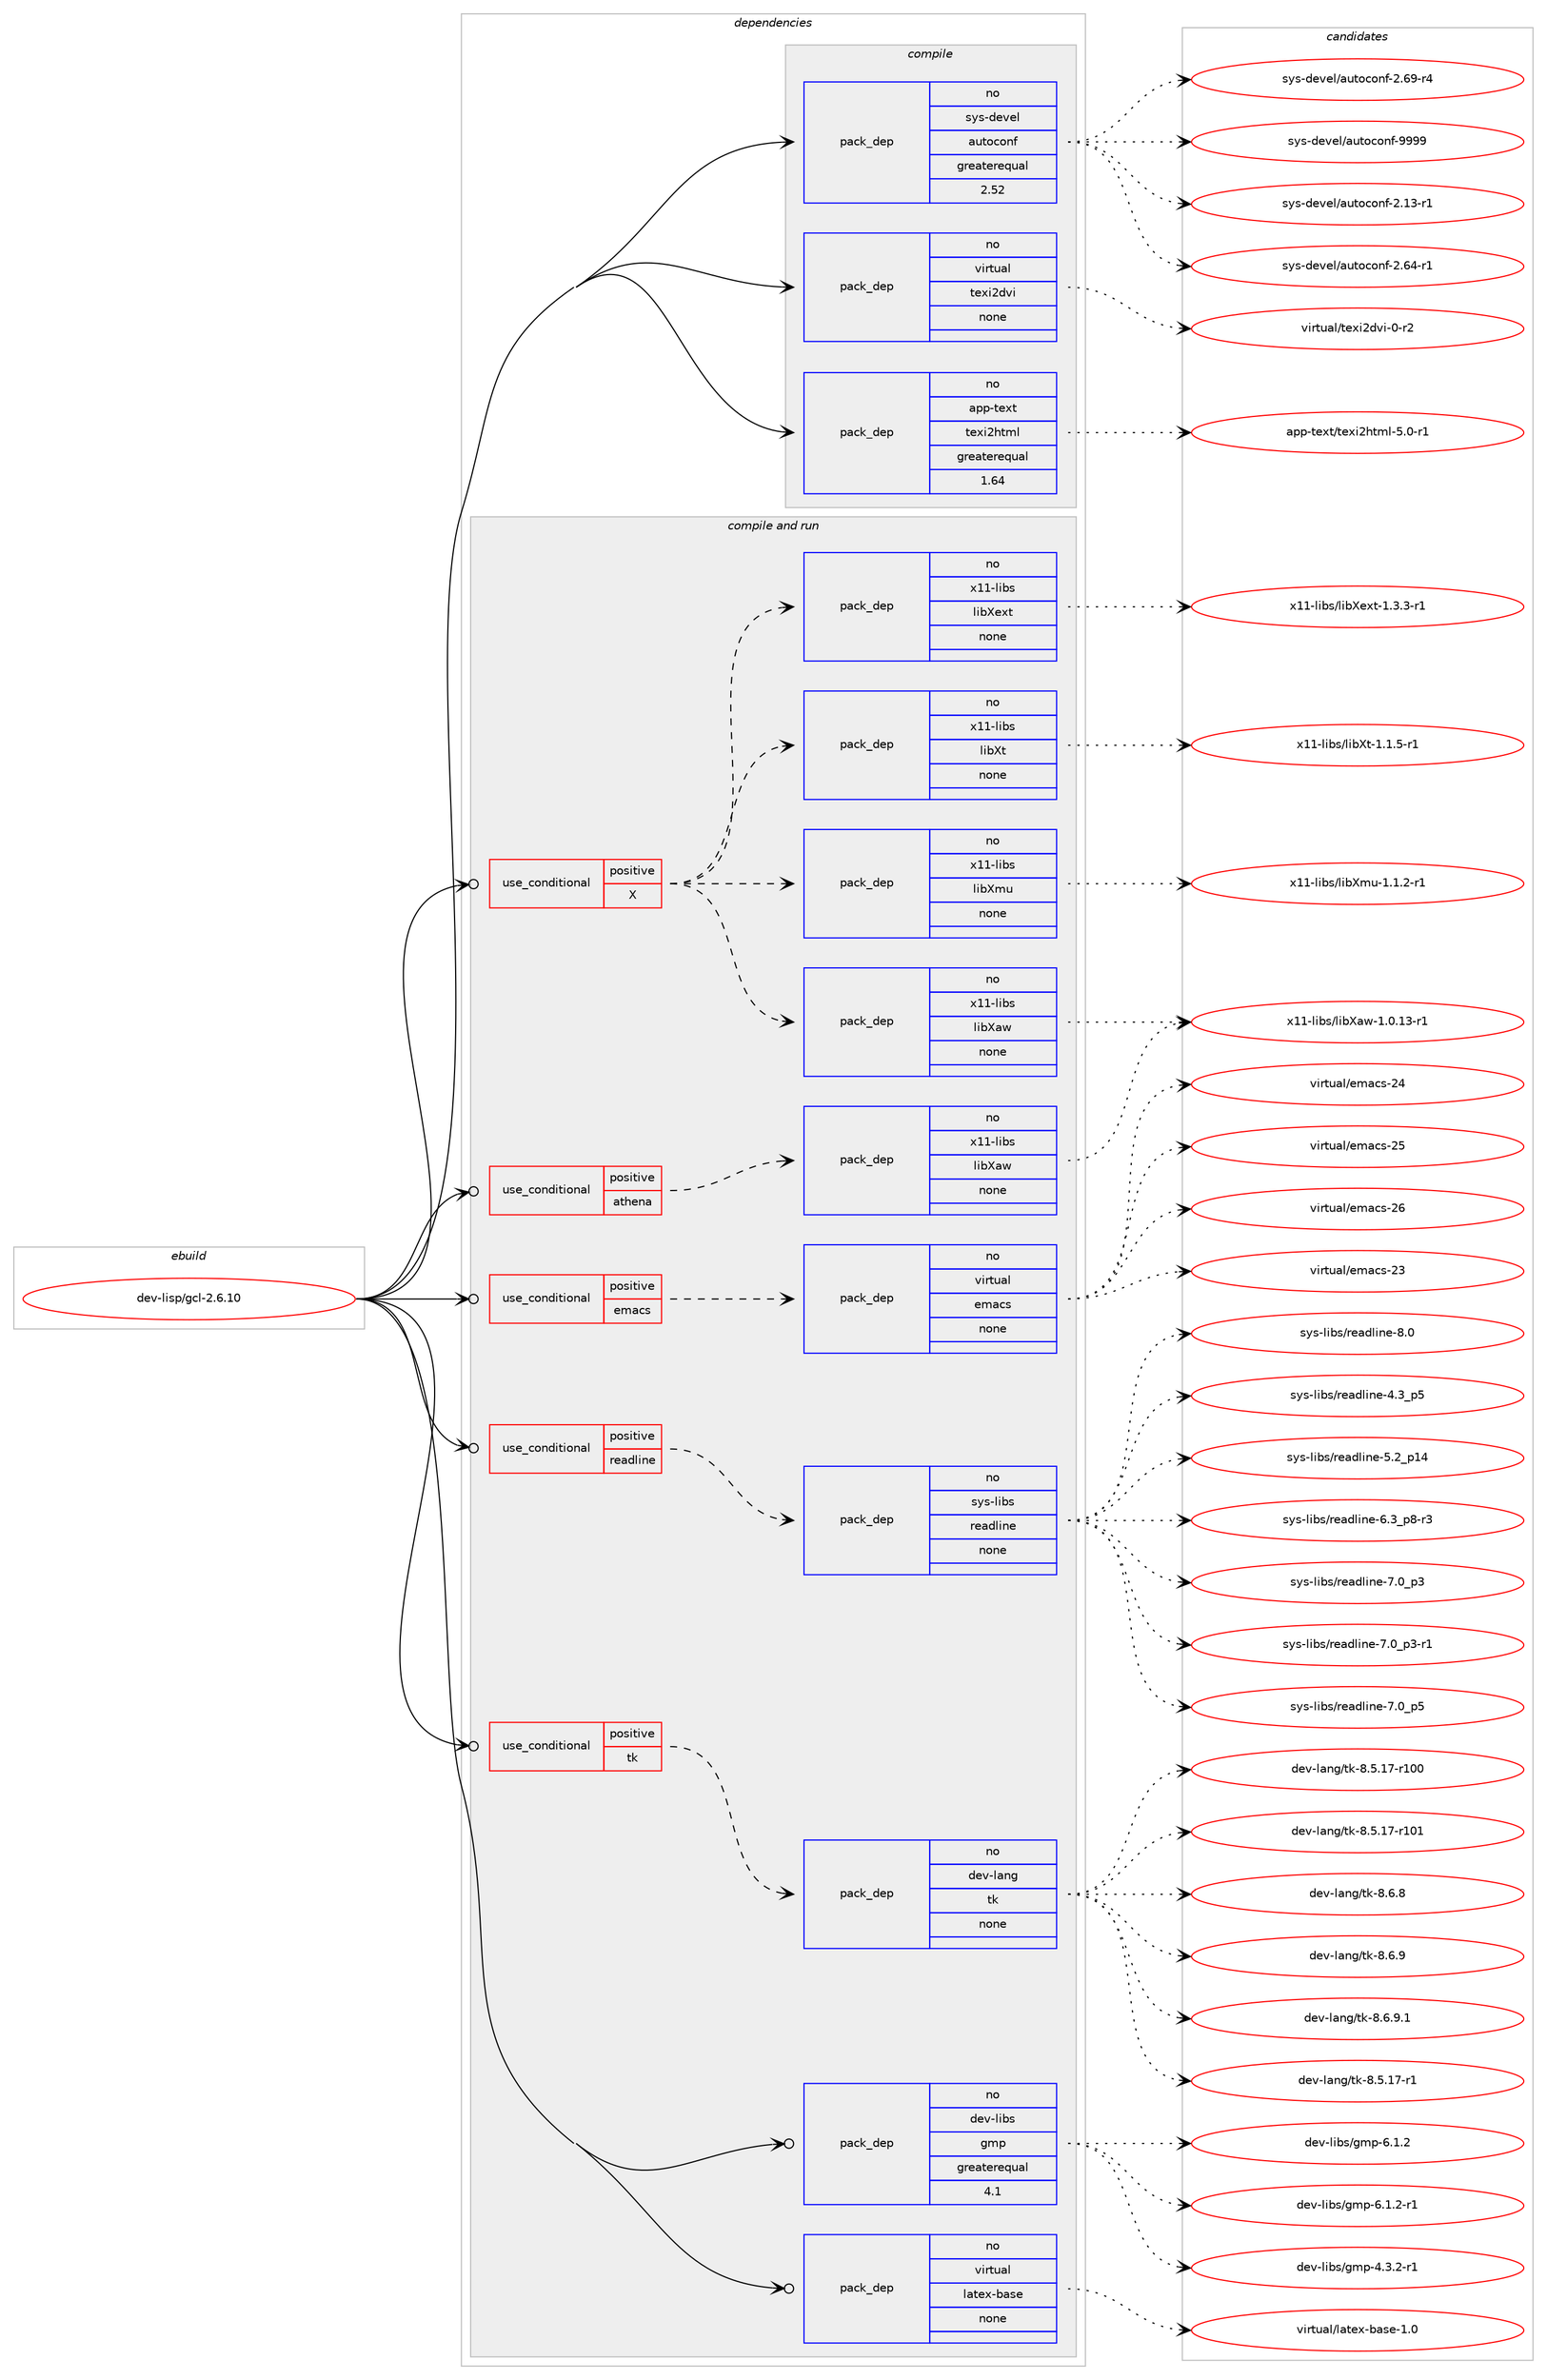 digraph prolog {

# *************
# Graph options
# *************

newrank=true;
concentrate=true;
compound=true;
graph [rankdir=LR,fontname=Helvetica,fontsize=10,ranksep=1.5];#, ranksep=2.5, nodesep=0.2];
edge  [arrowhead=vee];
node  [fontname=Helvetica,fontsize=10];

# **********
# The ebuild
# **********

subgraph cluster_leftcol {
color=gray;
rank=same;
label=<<i>ebuild</i>>;
id [label="dev-lisp/gcl-2.6.10", color=red, width=4, href="../dev-lisp/gcl-2.6.10.svg"];
}

# ****************
# The dependencies
# ****************

subgraph cluster_midcol {
color=gray;
label=<<i>dependencies</i>>;
subgraph cluster_compile {
fillcolor="#eeeeee";
style=filled;
label=<<i>compile</i>>;
subgraph pack983105 {
dependency1373436 [label=<<TABLE BORDER="0" CELLBORDER="1" CELLSPACING="0" CELLPADDING="4" WIDTH="220"><TR><TD ROWSPAN="6" CELLPADDING="30">pack_dep</TD></TR><TR><TD WIDTH="110">no</TD></TR><TR><TD>app-text</TD></TR><TR><TD>texi2html</TD></TR><TR><TD>greaterequal</TD></TR><TR><TD>1.64</TD></TR></TABLE>>, shape=none, color=blue];
}
id:e -> dependency1373436:w [weight=20,style="solid",arrowhead="vee"];
subgraph pack983106 {
dependency1373437 [label=<<TABLE BORDER="0" CELLBORDER="1" CELLSPACING="0" CELLPADDING="4" WIDTH="220"><TR><TD ROWSPAN="6" CELLPADDING="30">pack_dep</TD></TR><TR><TD WIDTH="110">no</TD></TR><TR><TD>sys-devel</TD></TR><TR><TD>autoconf</TD></TR><TR><TD>greaterequal</TD></TR><TR><TD>2.52</TD></TR></TABLE>>, shape=none, color=blue];
}
id:e -> dependency1373437:w [weight=20,style="solid",arrowhead="vee"];
subgraph pack983107 {
dependency1373438 [label=<<TABLE BORDER="0" CELLBORDER="1" CELLSPACING="0" CELLPADDING="4" WIDTH="220"><TR><TD ROWSPAN="6" CELLPADDING="30">pack_dep</TD></TR><TR><TD WIDTH="110">no</TD></TR><TR><TD>virtual</TD></TR><TR><TD>texi2dvi</TD></TR><TR><TD>none</TD></TR><TR><TD></TD></TR></TABLE>>, shape=none, color=blue];
}
id:e -> dependency1373438:w [weight=20,style="solid",arrowhead="vee"];
}
subgraph cluster_compileandrun {
fillcolor="#eeeeee";
style=filled;
label=<<i>compile and run</i>>;
subgraph cond367321 {
dependency1373439 [label=<<TABLE BORDER="0" CELLBORDER="1" CELLSPACING="0" CELLPADDING="4"><TR><TD ROWSPAN="3" CELLPADDING="10">use_conditional</TD></TR><TR><TD>positive</TD></TR><TR><TD>X</TD></TR></TABLE>>, shape=none, color=red];
subgraph pack983108 {
dependency1373440 [label=<<TABLE BORDER="0" CELLBORDER="1" CELLSPACING="0" CELLPADDING="4" WIDTH="220"><TR><TD ROWSPAN="6" CELLPADDING="30">pack_dep</TD></TR><TR><TD WIDTH="110">no</TD></TR><TR><TD>x11-libs</TD></TR><TR><TD>libXt</TD></TR><TR><TD>none</TD></TR><TR><TD></TD></TR></TABLE>>, shape=none, color=blue];
}
dependency1373439:e -> dependency1373440:w [weight=20,style="dashed",arrowhead="vee"];
subgraph pack983109 {
dependency1373441 [label=<<TABLE BORDER="0" CELLBORDER="1" CELLSPACING="0" CELLPADDING="4" WIDTH="220"><TR><TD ROWSPAN="6" CELLPADDING="30">pack_dep</TD></TR><TR><TD WIDTH="110">no</TD></TR><TR><TD>x11-libs</TD></TR><TR><TD>libXext</TD></TR><TR><TD>none</TD></TR><TR><TD></TD></TR></TABLE>>, shape=none, color=blue];
}
dependency1373439:e -> dependency1373441:w [weight=20,style="dashed",arrowhead="vee"];
subgraph pack983110 {
dependency1373442 [label=<<TABLE BORDER="0" CELLBORDER="1" CELLSPACING="0" CELLPADDING="4" WIDTH="220"><TR><TD ROWSPAN="6" CELLPADDING="30">pack_dep</TD></TR><TR><TD WIDTH="110">no</TD></TR><TR><TD>x11-libs</TD></TR><TR><TD>libXmu</TD></TR><TR><TD>none</TD></TR><TR><TD></TD></TR></TABLE>>, shape=none, color=blue];
}
dependency1373439:e -> dependency1373442:w [weight=20,style="dashed",arrowhead="vee"];
subgraph pack983111 {
dependency1373443 [label=<<TABLE BORDER="0" CELLBORDER="1" CELLSPACING="0" CELLPADDING="4" WIDTH="220"><TR><TD ROWSPAN="6" CELLPADDING="30">pack_dep</TD></TR><TR><TD WIDTH="110">no</TD></TR><TR><TD>x11-libs</TD></TR><TR><TD>libXaw</TD></TR><TR><TD>none</TD></TR><TR><TD></TD></TR></TABLE>>, shape=none, color=blue];
}
dependency1373439:e -> dependency1373443:w [weight=20,style="dashed",arrowhead="vee"];
}
id:e -> dependency1373439:w [weight=20,style="solid",arrowhead="odotvee"];
subgraph cond367322 {
dependency1373444 [label=<<TABLE BORDER="0" CELLBORDER="1" CELLSPACING="0" CELLPADDING="4"><TR><TD ROWSPAN="3" CELLPADDING="10">use_conditional</TD></TR><TR><TD>positive</TD></TR><TR><TD>athena</TD></TR></TABLE>>, shape=none, color=red];
subgraph pack983112 {
dependency1373445 [label=<<TABLE BORDER="0" CELLBORDER="1" CELLSPACING="0" CELLPADDING="4" WIDTH="220"><TR><TD ROWSPAN="6" CELLPADDING="30">pack_dep</TD></TR><TR><TD WIDTH="110">no</TD></TR><TR><TD>x11-libs</TD></TR><TR><TD>libXaw</TD></TR><TR><TD>none</TD></TR><TR><TD></TD></TR></TABLE>>, shape=none, color=blue];
}
dependency1373444:e -> dependency1373445:w [weight=20,style="dashed",arrowhead="vee"];
}
id:e -> dependency1373444:w [weight=20,style="solid",arrowhead="odotvee"];
subgraph cond367323 {
dependency1373446 [label=<<TABLE BORDER="0" CELLBORDER="1" CELLSPACING="0" CELLPADDING="4"><TR><TD ROWSPAN="3" CELLPADDING="10">use_conditional</TD></TR><TR><TD>positive</TD></TR><TR><TD>emacs</TD></TR></TABLE>>, shape=none, color=red];
subgraph pack983113 {
dependency1373447 [label=<<TABLE BORDER="0" CELLBORDER="1" CELLSPACING="0" CELLPADDING="4" WIDTH="220"><TR><TD ROWSPAN="6" CELLPADDING="30">pack_dep</TD></TR><TR><TD WIDTH="110">no</TD></TR><TR><TD>virtual</TD></TR><TR><TD>emacs</TD></TR><TR><TD>none</TD></TR><TR><TD></TD></TR></TABLE>>, shape=none, color=blue];
}
dependency1373446:e -> dependency1373447:w [weight=20,style="dashed",arrowhead="vee"];
}
id:e -> dependency1373446:w [weight=20,style="solid",arrowhead="odotvee"];
subgraph cond367324 {
dependency1373448 [label=<<TABLE BORDER="0" CELLBORDER="1" CELLSPACING="0" CELLPADDING="4"><TR><TD ROWSPAN="3" CELLPADDING="10">use_conditional</TD></TR><TR><TD>positive</TD></TR><TR><TD>readline</TD></TR></TABLE>>, shape=none, color=red];
subgraph pack983114 {
dependency1373449 [label=<<TABLE BORDER="0" CELLBORDER="1" CELLSPACING="0" CELLPADDING="4" WIDTH="220"><TR><TD ROWSPAN="6" CELLPADDING="30">pack_dep</TD></TR><TR><TD WIDTH="110">no</TD></TR><TR><TD>sys-libs</TD></TR><TR><TD>readline</TD></TR><TR><TD>none</TD></TR><TR><TD></TD></TR></TABLE>>, shape=none, color=blue];
}
dependency1373448:e -> dependency1373449:w [weight=20,style="dashed",arrowhead="vee"];
}
id:e -> dependency1373448:w [weight=20,style="solid",arrowhead="odotvee"];
subgraph cond367325 {
dependency1373450 [label=<<TABLE BORDER="0" CELLBORDER="1" CELLSPACING="0" CELLPADDING="4"><TR><TD ROWSPAN="3" CELLPADDING="10">use_conditional</TD></TR><TR><TD>positive</TD></TR><TR><TD>tk</TD></TR></TABLE>>, shape=none, color=red];
subgraph pack983115 {
dependency1373451 [label=<<TABLE BORDER="0" CELLBORDER="1" CELLSPACING="0" CELLPADDING="4" WIDTH="220"><TR><TD ROWSPAN="6" CELLPADDING="30">pack_dep</TD></TR><TR><TD WIDTH="110">no</TD></TR><TR><TD>dev-lang</TD></TR><TR><TD>tk</TD></TR><TR><TD>none</TD></TR><TR><TD></TD></TR></TABLE>>, shape=none, color=blue];
}
dependency1373450:e -> dependency1373451:w [weight=20,style="dashed",arrowhead="vee"];
}
id:e -> dependency1373450:w [weight=20,style="solid",arrowhead="odotvee"];
subgraph pack983116 {
dependency1373452 [label=<<TABLE BORDER="0" CELLBORDER="1" CELLSPACING="0" CELLPADDING="4" WIDTH="220"><TR><TD ROWSPAN="6" CELLPADDING="30">pack_dep</TD></TR><TR><TD WIDTH="110">no</TD></TR><TR><TD>dev-libs</TD></TR><TR><TD>gmp</TD></TR><TR><TD>greaterequal</TD></TR><TR><TD>4.1</TD></TR></TABLE>>, shape=none, color=blue];
}
id:e -> dependency1373452:w [weight=20,style="solid",arrowhead="odotvee"];
subgraph pack983117 {
dependency1373453 [label=<<TABLE BORDER="0" CELLBORDER="1" CELLSPACING="0" CELLPADDING="4" WIDTH="220"><TR><TD ROWSPAN="6" CELLPADDING="30">pack_dep</TD></TR><TR><TD WIDTH="110">no</TD></TR><TR><TD>virtual</TD></TR><TR><TD>latex-base</TD></TR><TR><TD>none</TD></TR><TR><TD></TD></TR></TABLE>>, shape=none, color=blue];
}
id:e -> dependency1373453:w [weight=20,style="solid",arrowhead="odotvee"];
}
subgraph cluster_run {
fillcolor="#eeeeee";
style=filled;
label=<<i>run</i>>;
}
}

# **************
# The candidates
# **************

subgraph cluster_choices {
rank=same;
color=gray;
label=<<i>candidates</i>>;

subgraph choice983105 {
color=black;
nodesep=1;
choice97112112451161011201164711610112010550104116109108455346484511449 [label="app-text/texi2html-5.0-r1", color=red, width=4,href="../app-text/texi2html-5.0-r1.svg"];
dependency1373436:e -> choice97112112451161011201164711610112010550104116109108455346484511449:w [style=dotted,weight="100"];
}
subgraph choice983106 {
color=black;
nodesep=1;
choice1151211154510010111810110847971171161119911111010245504649514511449 [label="sys-devel/autoconf-2.13-r1", color=red, width=4,href="../sys-devel/autoconf-2.13-r1.svg"];
choice1151211154510010111810110847971171161119911111010245504654524511449 [label="sys-devel/autoconf-2.64-r1", color=red, width=4,href="../sys-devel/autoconf-2.64-r1.svg"];
choice1151211154510010111810110847971171161119911111010245504654574511452 [label="sys-devel/autoconf-2.69-r4", color=red, width=4,href="../sys-devel/autoconf-2.69-r4.svg"];
choice115121115451001011181011084797117116111991111101024557575757 [label="sys-devel/autoconf-9999", color=red, width=4,href="../sys-devel/autoconf-9999.svg"];
dependency1373437:e -> choice1151211154510010111810110847971171161119911111010245504649514511449:w [style=dotted,weight="100"];
dependency1373437:e -> choice1151211154510010111810110847971171161119911111010245504654524511449:w [style=dotted,weight="100"];
dependency1373437:e -> choice1151211154510010111810110847971171161119911111010245504654574511452:w [style=dotted,weight="100"];
dependency1373437:e -> choice115121115451001011181011084797117116111991111101024557575757:w [style=dotted,weight="100"];
}
subgraph choice983107 {
color=black;
nodesep=1;
choice11810511411611797108471161011201055010011810545484511450 [label="virtual/texi2dvi-0-r2", color=red, width=4,href="../virtual/texi2dvi-0-r2.svg"];
dependency1373438:e -> choice11810511411611797108471161011201055010011810545484511450:w [style=dotted,weight="100"];
}
subgraph choice983108 {
color=black;
nodesep=1;
choice120494945108105981154710810598881164549464946534511449 [label="x11-libs/libXt-1.1.5-r1", color=red, width=4,href="../x11-libs/libXt-1.1.5-r1.svg"];
dependency1373440:e -> choice120494945108105981154710810598881164549464946534511449:w [style=dotted,weight="100"];
}
subgraph choice983109 {
color=black;
nodesep=1;
choice120494945108105981154710810598881011201164549465146514511449 [label="x11-libs/libXext-1.3.3-r1", color=red, width=4,href="../x11-libs/libXext-1.3.3-r1.svg"];
dependency1373441:e -> choice120494945108105981154710810598881011201164549465146514511449:w [style=dotted,weight="100"];
}
subgraph choice983110 {
color=black;
nodesep=1;
choice120494945108105981154710810598881091174549464946504511449 [label="x11-libs/libXmu-1.1.2-r1", color=red, width=4,href="../x11-libs/libXmu-1.1.2-r1.svg"];
dependency1373442:e -> choice120494945108105981154710810598881091174549464946504511449:w [style=dotted,weight="100"];
}
subgraph choice983111 {
color=black;
nodesep=1;
choice1204949451081059811547108105988897119454946484649514511449 [label="x11-libs/libXaw-1.0.13-r1", color=red, width=4,href="../x11-libs/libXaw-1.0.13-r1.svg"];
dependency1373443:e -> choice1204949451081059811547108105988897119454946484649514511449:w [style=dotted,weight="100"];
}
subgraph choice983112 {
color=black;
nodesep=1;
choice1204949451081059811547108105988897119454946484649514511449 [label="x11-libs/libXaw-1.0.13-r1", color=red, width=4,href="../x11-libs/libXaw-1.0.13-r1.svg"];
dependency1373445:e -> choice1204949451081059811547108105988897119454946484649514511449:w [style=dotted,weight="100"];
}
subgraph choice983113 {
color=black;
nodesep=1;
choice11810511411611797108471011099799115455051 [label="virtual/emacs-23", color=red, width=4,href="../virtual/emacs-23.svg"];
choice11810511411611797108471011099799115455052 [label="virtual/emacs-24", color=red, width=4,href="../virtual/emacs-24.svg"];
choice11810511411611797108471011099799115455053 [label="virtual/emacs-25", color=red, width=4,href="../virtual/emacs-25.svg"];
choice11810511411611797108471011099799115455054 [label="virtual/emacs-26", color=red, width=4,href="../virtual/emacs-26.svg"];
dependency1373447:e -> choice11810511411611797108471011099799115455051:w [style=dotted,weight="100"];
dependency1373447:e -> choice11810511411611797108471011099799115455052:w [style=dotted,weight="100"];
dependency1373447:e -> choice11810511411611797108471011099799115455053:w [style=dotted,weight="100"];
dependency1373447:e -> choice11810511411611797108471011099799115455054:w [style=dotted,weight="100"];
}
subgraph choice983114 {
color=black;
nodesep=1;
choice11512111545108105981154711410197100108105110101455246519511253 [label="sys-libs/readline-4.3_p5", color=red, width=4,href="../sys-libs/readline-4.3_p5.svg"];
choice1151211154510810598115471141019710010810511010145534650951124952 [label="sys-libs/readline-5.2_p14", color=red, width=4,href="../sys-libs/readline-5.2_p14.svg"];
choice115121115451081059811547114101971001081051101014554465195112564511451 [label="sys-libs/readline-6.3_p8-r3", color=red, width=4,href="../sys-libs/readline-6.3_p8-r3.svg"];
choice11512111545108105981154711410197100108105110101455546489511251 [label="sys-libs/readline-7.0_p3", color=red, width=4,href="../sys-libs/readline-7.0_p3.svg"];
choice115121115451081059811547114101971001081051101014555464895112514511449 [label="sys-libs/readline-7.0_p3-r1", color=red, width=4,href="../sys-libs/readline-7.0_p3-r1.svg"];
choice11512111545108105981154711410197100108105110101455546489511253 [label="sys-libs/readline-7.0_p5", color=red, width=4,href="../sys-libs/readline-7.0_p5.svg"];
choice1151211154510810598115471141019710010810511010145564648 [label="sys-libs/readline-8.0", color=red, width=4,href="../sys-libs/readline-8.0.svg"];
dependency1373449:e -> choice11512111545108105981154711410197100108105110101455246519511253:w [style=dotted,weight="100"];
dependency1373449:e -> choice1151211154510810598115471141019710010810511010145534650951124952:w [style=dotted,weight="100"];
dependency1373449:e -> choice115121115451081059811547114101971001081051101014554465195112564511451:w [style=dotted,weight="100"];
dependency1373449:e -> choice11512111545108105981154711410197100108105110101455546489511251:w [style=dotted,weight="100"];
dependency1373449:e -> choice115121115451081059811547114101971001081051101014555464895112514511449:w [style=dotted,weight="100"];
dependency1373449:e -> choice11512111545108105981154711410197100108105110101455546489511253:w [style=dotted,weight="100"];
dependency1373449:e -> choice1151211154510810598115471141019710010810511010145564648:w [style=dotted,weight="100"];
}
subgraph choice983115 {
color=black;
nodesep=1;
choice100101118451089711010347116107455646534649554511449 [label="dev-lang/tk-8.5.17-r1", color=red, width=4,href="../dev-lang/tk-8.5.17-r1.svg"];
choice1001011184510897110103471161074556465346495545114494848 [label="dev-lang/tk-8.5.17-r100", color=red, width=4,href="../dev-lang/tk-8.5.17-r100.svg"];
choice1001011184510897110103471161074556465346495545114494849 [label="dev-lang/tk-8.5.17-r101", color=red, width=4,href="../dev-lang/tk-8.5.17-r101.svg"];
choice100101118451089711010347116107455646544656 [label="dev-lang/tk-8.6.8", color=red, width=4,href="../dev-lang/tk-8.6.8.svg"];
choice100101118451089711010347116107455646544657 [label="dev-lang/tk-8.6.9", color=red, width=4,href="../dev-lang/tk-8.6.9.svg"];
choice1001011184510897110103471161074556465446574649 [label="dev-lang/tk-8.6.9.1", color=red, width=4,href="../dev-lang/tk-8.6.9.1.svg"];
dependency1373451:e -> choice100101118451089711010347116107455646534649554511449:w [style=dotted,weight="100"];
dependency1373451:e -> choice1001011184510897110103471161074556465346495545114494848:w [style=dotted,weight="100"];
dependency1373451:e -> choice1001011184510897110103471161074556465346495545114494849:w [style=dotted,weight="100"];
dependency1373451:e -> choice100101118451089711010347116107455646544656:w [style=dotted,weight="100"];
dependency1373451:e -> choice100101118451089711010347116107455646544657:w [style=dotted,weight="100"];
dependency1373451:e -> choice1001011184510897110103471161074556465446574649:w [style=dotted,weight="100"];
}
subgraph choice983116 {
color=black;
nodesep=1;
choice1001011184510810598115471031091124552465146504511449 [label="dev-libs/gmp-4.3.2-r1", color=red, width=4,href="../dev-libs/gmp-4.3.2-r1.svg"];
choice100101118451081059811547103109112455446494650 [label="dev-libs/gmp-6.1.2", color=red, width=4,href="../dev-libs/gmp-6.1.2.svg"];
choice1001011184510810598115471031091124554464946504511449 [label="dev-libs/gmp-6.1.2-r1", color=red, width=4,href="../dev-libs/gmp-6.1.2-r1.svg"];
dependency1373452:e -> choice1001011184510810598115471031091124552465146504511449:w [style=dotted,weight="100"];
dependency1373452:e -> choice100101118451081059811547103109112455446494650:w [style=dotted,weight="100"];
dependency1373452:e -> choice1001011184510810598115471031091124554464946504511449:w [style=dotted,weight="100"];
}
subgraph choice983117 {
color=black;
nodesep=1;
choice11810511411611797108471089711610112045989711510145494648 [label="virtual/latex-base-1.0", color=red, width=4,href="../virtual/latex-base-1.0.svg"];
dependency1373453:e -> choice11810511411611797108471089711610112045989711510145494648:w [style=dotted,weight="100"];
}
}

}
